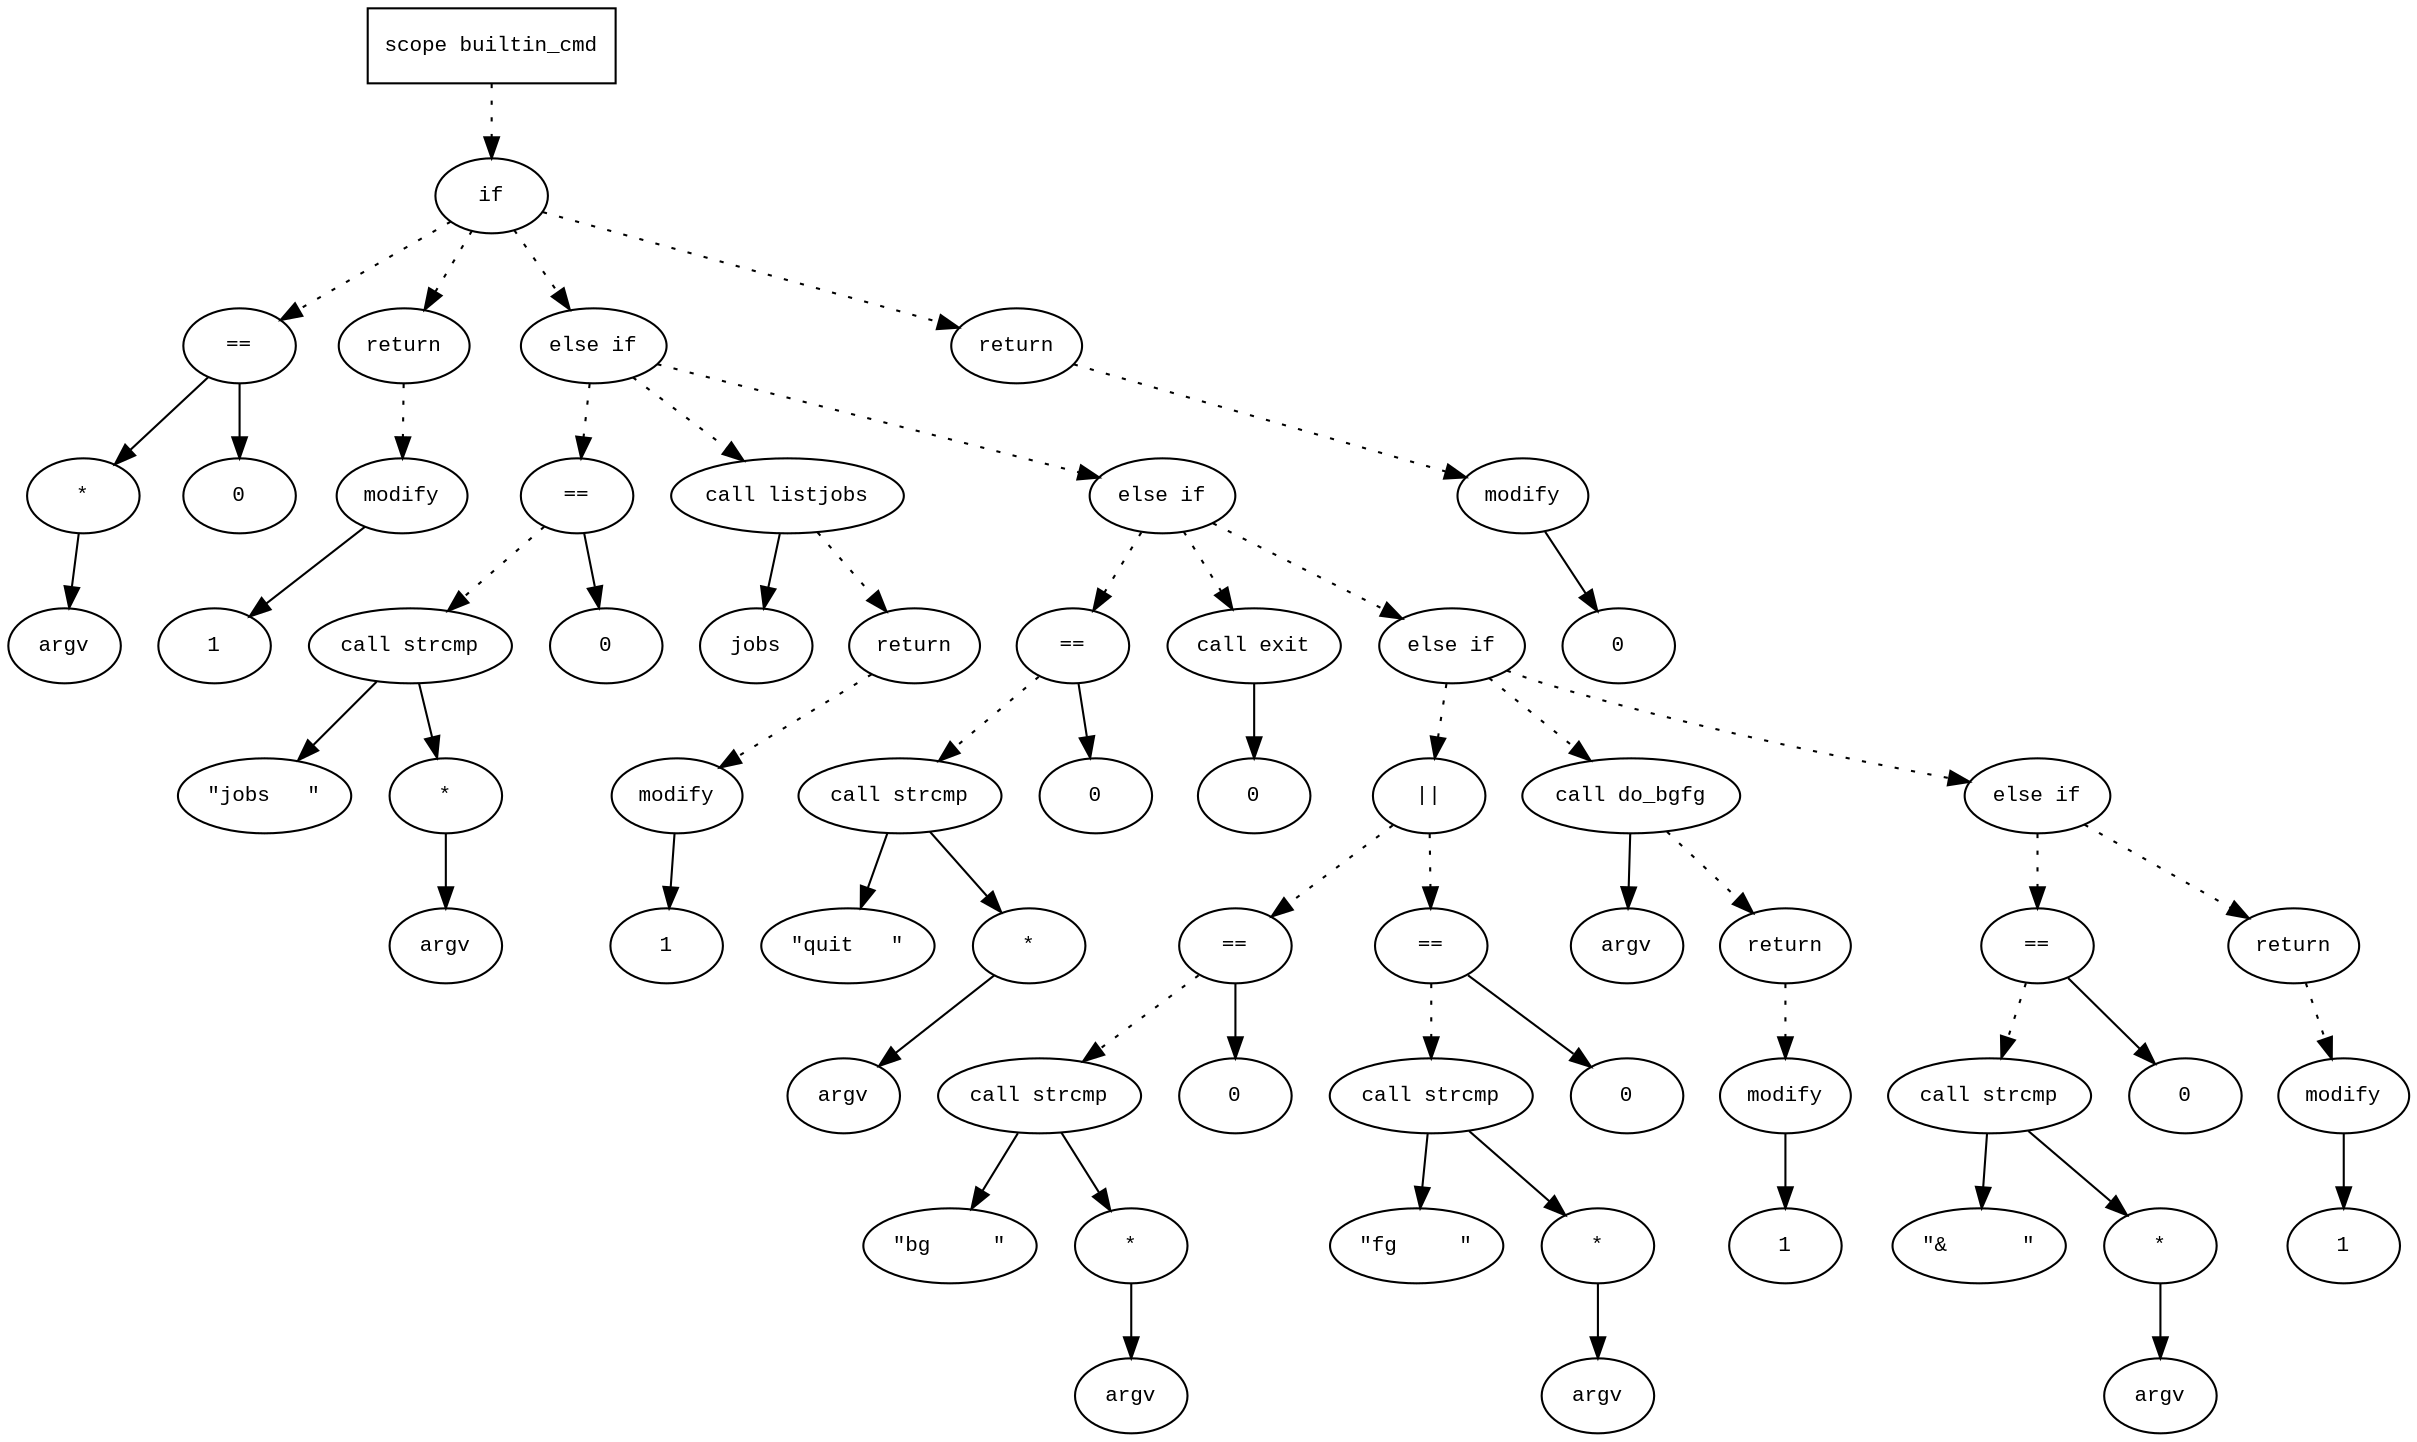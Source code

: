 digraph AST {
  graph [fontname="Times New Roman",fontsize=10];
  node  [fontname="Courier New",fontsize=10];
  edge  [fontname="Times New Roman",fontsize=10];

  node1 [label="scope builtin_cmd",shape=box];
  node2 [label="if",shape=ellipse];
  node1 -> node2 [style=dotted];
  node3 [label="==",shape=ellipse];
  node4 [label="*",shape=ellipse];
  node5 [label="argv",shape=ellipse];
  node4 -> node5;
  node3 -> node4;
  node6 [label="0",shape=ellipse];
  node3 -> node6;
  node2 -> node3 [style=dotted];
  node7 [label="return",shape=ellipse];
  node8 [label="modify",shape=ellipse];
  node9 [label="1",shape=ellipse];
  node8 -> node9;
  node7 -> node8 [style=dotted];
  node2 -> node7 [style=dotted];
  node10 [label="else if",shape=ellipse];
  node2 -> node10 [style=dotted];
  node11 [label="==",shape=ellipse];
  node12 [label="call strcmp",shape=ellipse];
  node13 [label="\"jobs   \"",shape=ellipse];
  node12 -> node13;
  node14 [label="*",shape=ellipse];
  node15 [label="argv",shape=ellipse];
  node14 -> node15;
  node12 -> node14;
  node11 -> node12 [style=dotted];
  node16 [label="0",shape=ellipse];
  node11 -> node16;
  node10 -> node11 [style=dotted];
  node17 [label="call listjobs",shape=ellipse];
  node18 [label="jobs",shape=ellipse];
  node17 -> node18;
  node10 -> node17 [style=dotted];
  node19 [label="return",shape=ellipse];
  node20 [label="modify",shape=ellipse];
  node21 [label="1",shape=ellipse];
  node20 -> node21;
  node19 -> node20 [style=dotted];
  node17 -> node19 [style=dotted];
  node22 [label="else if",shape=ellipse];
  node10 -> node22 [style=dotted];
  node23 [label="==",shape=ellipse];
  node24 [label="call strcmp",shape=ellipse];
  node25 [label="\"quit   \"",shape=ellipse];
  node24 -> node25;
  node26 [label="*",shape=ellipse];
  node27 [label="argv",shape=ellipse];
  node26 -> node27;
  node24 -> node26;
  node23 -> node24 [style=dotted];
  node28 [label="0",shape=ellipse];
  node23 -> node28;
  node22 -> node23 [style=dotted];
  node29 [label="call exit",shape=ellipse];
  node30 [label="0",shape=ellipse];
  node29 -> node30;
  node22 -> node29 [style=dotted];
  node31 [label="else if",shape=ellipse];
  node22 -> node31 [style=dotted];
  node32 [label="||",shape=ellipse];
  node33 [label="==",shape=ellipse];
  node34 [label="call strcmp",shape=ellipse];
  node35 [label="\"bg     \"",shape=ellipse];
  node34 -> node35;
  node36 [label="*",shape=ellipse];
  node37 [label="argv",shape=ellipse];
  node36 -> node37;
  node34 -> node36;
  node33 -> node34 [style=dotted];
  node38 [label="0",shape=ellipse];
  node33 -> node38;
  node32 -> node33 [style=dotted];
  node39 [label="==",shape=ellipse];
  node40 [label="call strcmp",shape=ellipse];
  node41 [label="\"fg     \"",shape=ellipse];
  node40 -> node41;
  node42 [label="*",shape=ellipse];
  node43 [label="argv",shape=ellipse];
  node42 -> node43;
  node40 -> node42;
  node39 -> node40 [style=dotted];
  node44 [label="0",shape=ellipse];
  node39 -> node44;
  node32 -> node39 [style=dotted];
  node31 -> node32 [style=dotted];
  node45 [label="call do_bgfg",shape=ellipse];
  node46 [label="argv",shape=ellipse];
  node45 -> node46;
  node31 -> node45 [style=dotted];
  node47 [label="return",shape=ellipse];
  node48 [label="modify",shape=ellipse];
  node49 [label="1",shape=ellipse];
  node48 -> node49;
  node47 -> node48 [style=dotted];
  node45 -> node47 [style=dotted];
  node50 [label="else if",shape=ellipse];
  node31 -> node50 [style=dotted];
  node51 [label="==",shape=ellipse];
  node52 [label="call strcmp",shape=ellipse];
  node53 [label="\"&      \"",shape=ellipse];
  node52 -> node53;
  node54 [label="*",shape=ellipse];
  node55 [label="argv",shape=ellipse];
  node54 -> node55;
  node52 -> node54;
  node51 -> node52 [style=dotted];
  node56 [label="0",shape=ellipse];
  node51 -> node56;
  node50 -> node51 [style=dotted];
  node57 [label="return",shape=ellipse];
  node58 [label="modify",shape=ellipse];
  node59 [label="1",shape=ellipse];
  node58 -> node59;
  node57 -> node58 [style=dotted];
  node50 -> node57 [style=dotted];
  node60 [label="return",shape=ellipse];
  node61 [label="modify",shape=ellipse];
  node62 [label="0",shape=ellipse];
  node61 -> node62;
  node60 -> node61 [style=dotted];
  node2 -> node60 [style=dotted];
} 
